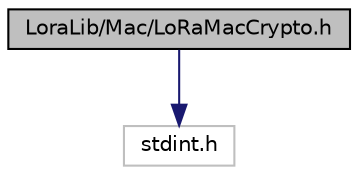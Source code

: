 digraph "LoraLib/Mac/LoRaMacCrypto.h"
{
  edge [fontname="Helvetica",fontsize="10",labelfontname="Helvetica",labelfontsize="10"];
  node [fontname="Helvetica",fontsize="10",shape=record];
  Node0 [label="LoraLib/Mac/LoRaMacCrypto.h",height=0.2,width=0.4,color="black", fillcolor="grey75", style="filled", fontcolor="black"];
  Node0 -> Node1 [color="midnightblue",fontsize="10",style="solid",fontname="Helvetica"];
  Node1 [label="stdint.h",height=0.2,width=0.4,color="grey75", fillcolor="white", style="filled"];
}
